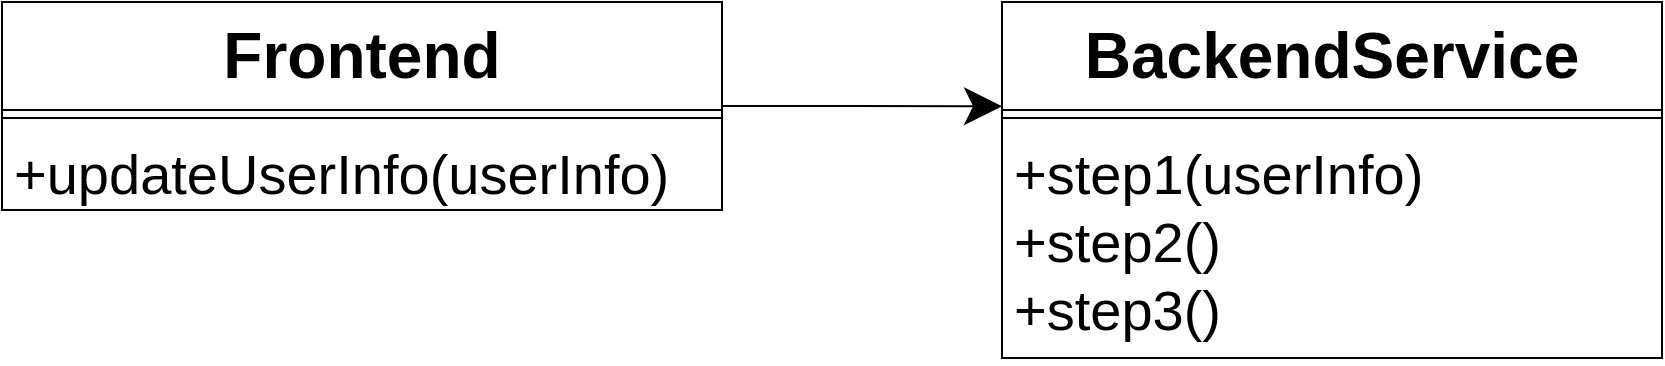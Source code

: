<mxfile version="14.6.13" type="device"><diagram id="JJTtlrWrgKvx3ywR-Ljh" name="第 1 页"><mxGraphModel dx="946" dy="672" grid="1" gridSize="10" guides="1" tooltips="1" connect="1" arrows="1" fold="1" page="1" pageScale="1" pageWidth="827" pageHeight="1169" math="0" shadow="0"><root><mxCell id="0"/><mxCell id="1" parent="0"/><mxCell id="NdI_ogMwGbaVb6NXZ4lB-7" style="edgeStyle=orthogonalEdgeStyle;rounded=0;orthogonalLoop=1;jettySize=auto;html=1;entryX=0;entryY=0.293;entryDx=0;entryDy=0;entryPerimeter=0;endSize=16;startSize=16;" edge="1" parent="1" source="NdI_ogMwGbaVb6NXZ4lB-1" target="NdI_ogMwGbaVb6NXZ4lB-4"><mxGeometry relative="1" as="geometry"/></mxCell><mxCell id="NdI_ogMwGbaVb6NXZ4lB-1" value="Frontend" style="swimlane;fontStyle=1;align=center;verticalAlign=top;childLayout=stackLayout;horizontal=1;startSize=54;horizontalStack=0;resizeParent=1;resizeParentMax=0;resizeLast=0;collapsible=1;marginBottom=0;fontSize=32;" vertex="1" parent="1"><mxGeometry x="10" y="190" width="360" height="104" as="geometry"/></mxCell><mxCell id="NdI_ogMwGbaVb6NXZ4lB-2" value="" style="line;strokeWidth=1;fillColor=none;align=left;verticalAlign=middle;spacingTop=-1;spacingLeft=3;spacingRight=3;rotatable=0;labelPosition=right;points=[];portConstraint=eastwest;" vertex="1" parent="NdI_ogMwGbaVb6NXZ4lB-1"><mxGeometry y="54" width="360" height="8" as="geometry"/></mxCell><mxCell id="NdI_ogMwGbaVb6NXZ4lB-3" value="+updateUserInfo(userInfo)&#10;" style="text;strokeColor=none;fillColor=none;align=left;verticalAlign=top;spacingLeft=4;spacingRight=4;overflow=hidden;rotatable=0;points=[[0,0.5],[1,0.5]];portConstraint=eastwest;fontSize=28;" vertex="1" parent="NdI_ogMwGbaVb6NXZ4lB-1"><mxGeometry y="62" width="360" height="42" as="geometry"/></mxCell><mxCell id="NdI_ogMwGbaVb6NXZ4lB-4" value="BackendService" style="swimlane;fontStyle=1;align=center;verticalAlign=top;childLayout=stackLayout;horizontal=1;startSize=54;horizontalStack=0;resizeParent=1;resizeParentMax=0;resizeLast=0;collapsible=1;marginBottom=0;fontSize=32;" vertex="1" parent="1"><mxGeometry x="510" y="190" width="330" height="178" as="geometry"/></mxCell><mxCell id="NdI_ogMwGbaVb6NXZ4lB-5" value="" style="line;strokeWidth=1;fillColor=none;align=left;verticalAlign=middle;spacingTop=-1;spacingLeft=3;spacingRight=3;rotatable=0;labelPosition=right;points=[];portConstraint=eastwest;" vertex="1" parent="NdI_ogMwGbaVb6NXZ4lB-4"><mxGeometry y="54" width="330" height="8" as="geometry"/></mxCell><mxCell id="NdI_ogMwGbaVb6NXZ4lB-6" value="+step1(userInfo)&#10;+step2()&#10;+step3()&#10;" style="text;strokeColor=none;fillColor=none;align=left;verticalAlign=top;spacingLeft=4;spacingRight=4;overflow=hidden;rotatable=0;points=[[0,0.5],[1,0.5]];portConstraint=eastwest;fontSize=28;" vertex="1" parent="NdI_ogMwGbaVb6NXZ4lB-4"><mxGeometry y="62" width="330" height="116" as="geometry"/></mxCell></root></mxGraphModel></diagram></mxfile>